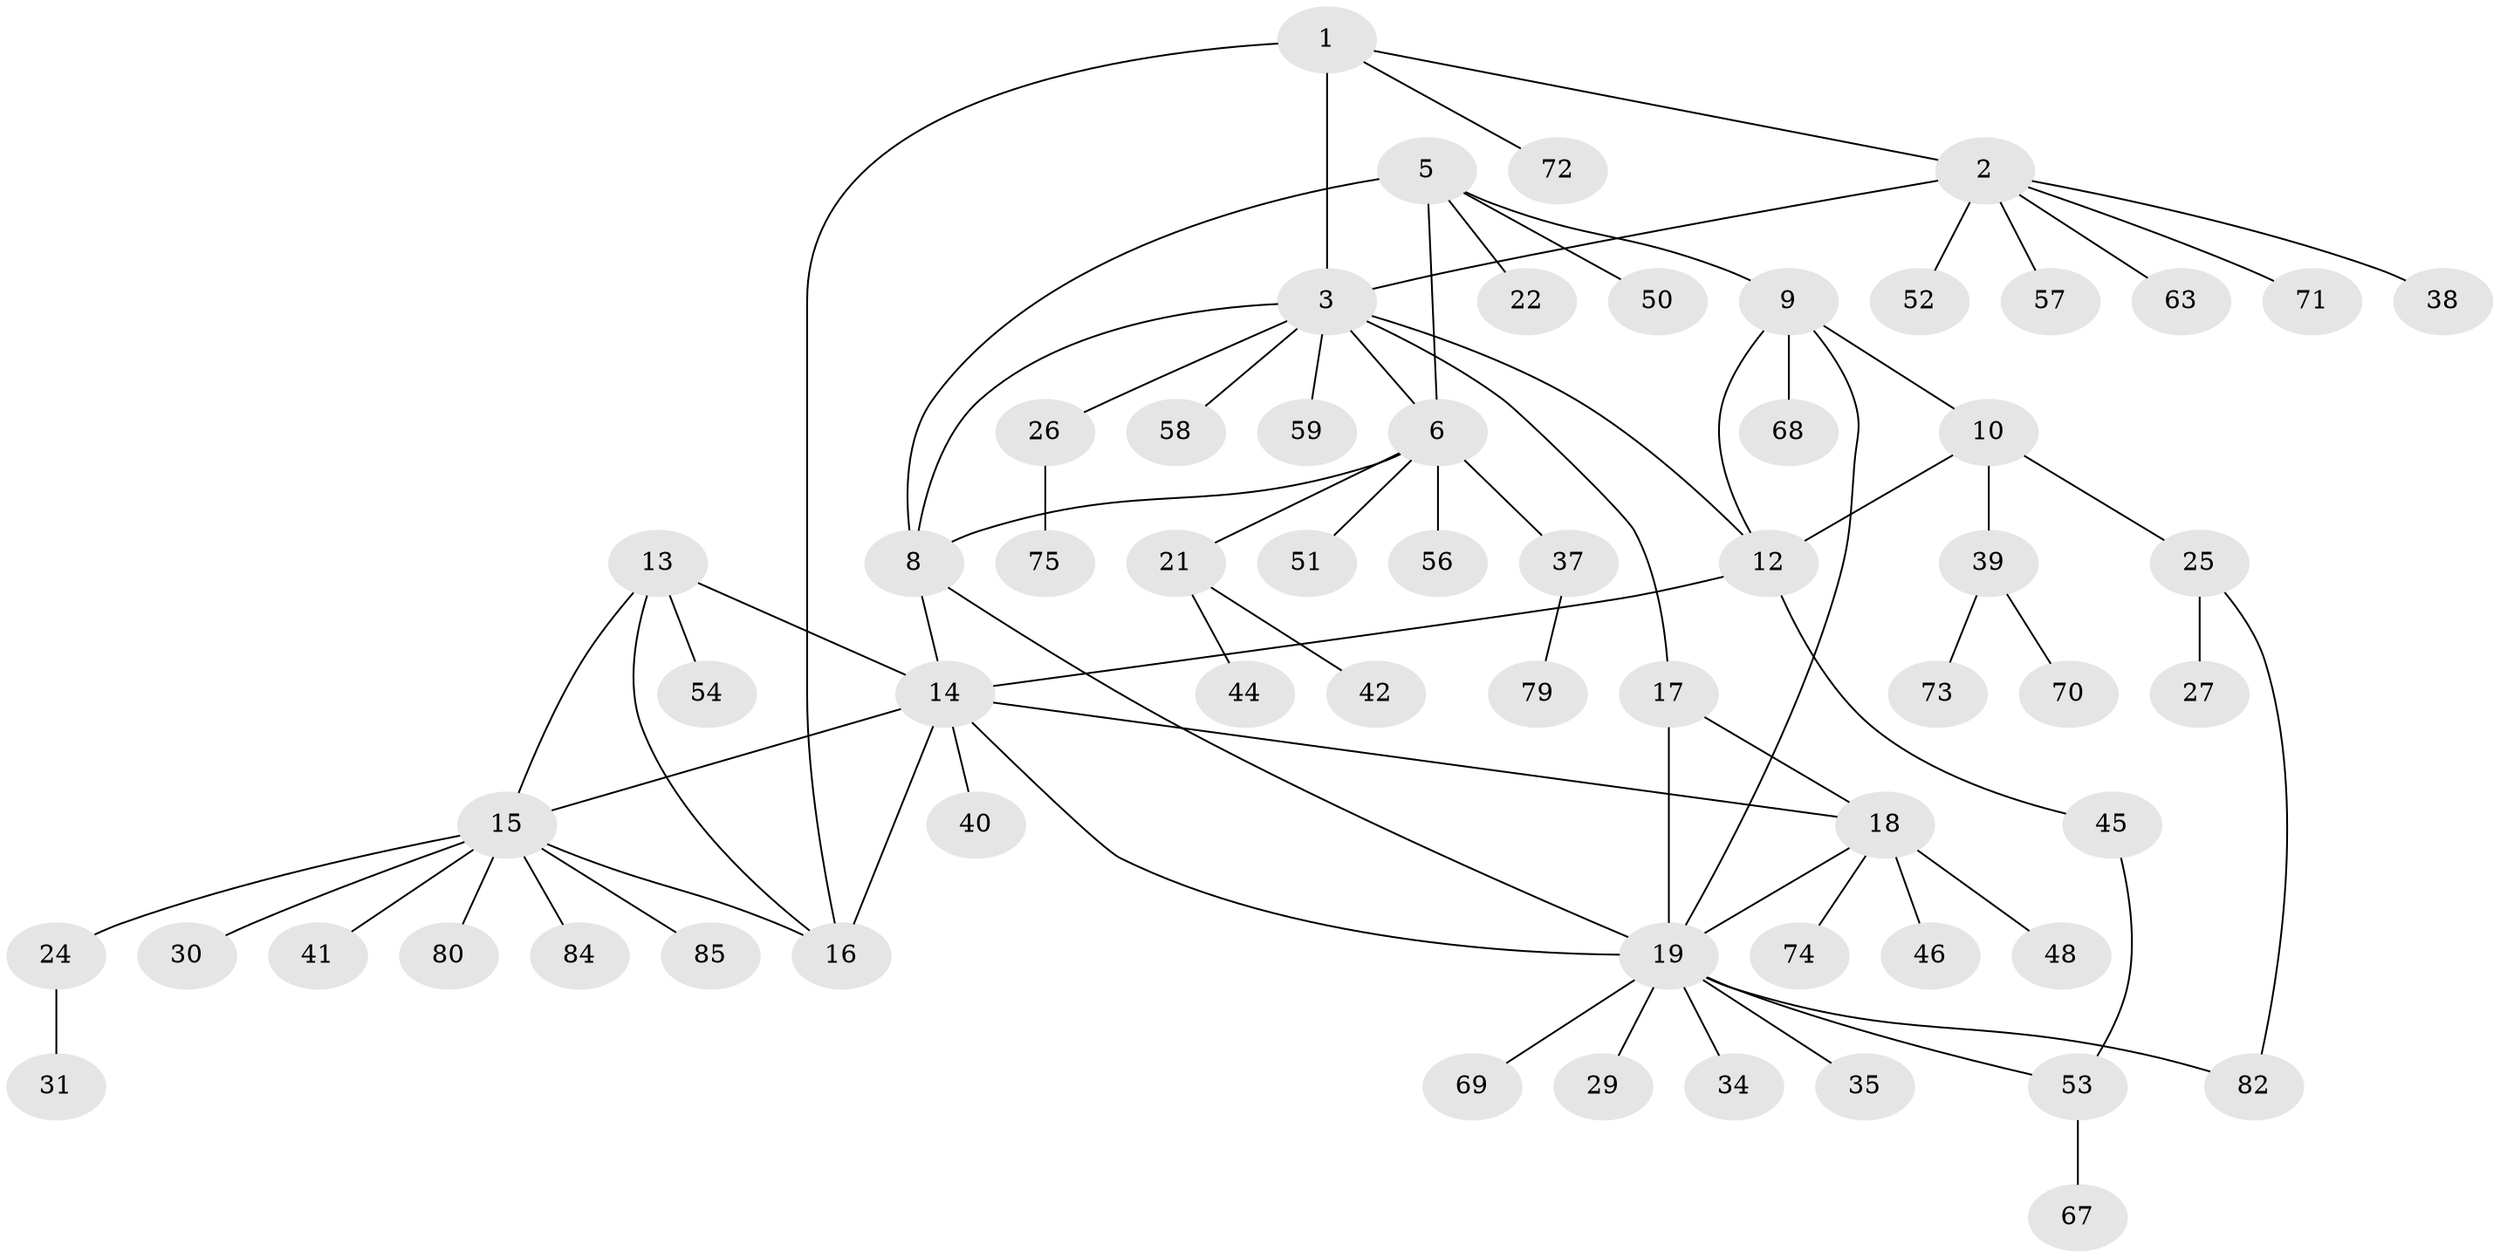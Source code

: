 // original degree distribution, {6: 0.07058823529411765, 8: 0.03529411764705882, 7: 0.023529411764705882, 3: 0.07058823529411765, 5: 0.03529411764705882, 9: 0.011764705882352941, 4: 0.058823529411764705, 11: 0.011764705882352941, 1: 0.5294117647058824, 2: 0.15294117647058825}
// Generated by graph-tools (version 1.1) at 2025/11/02/27/25 16:11:29]
// undirected, 61 vertices, 77 edges
graph export_dot {
graph [start="1"]
  node [color=gray90,style=filled];
  1 [super="+32"];
  2 [super="+33"];
  3 [super="+4"];
  5 [super="+47"];
  6 [super="+7"];
  8 [super="+49"];
  9 [super="+11"];
  10 [super="+23"];
  12;
  13 [super="+64"];
  14 [super="+28"];
  15 [super="+43"];
  16;
  17 [super="+77"];
  18 [super="+36"];
  19 [super="+20"];
  21 [super="+62"];
  22;
  24 [super="+65"];
  25 [super="+60"];
  26 [super="+61"];
  27;
  29;
  30;
  31;
  34;
  35 [super="+66"];
  37 [super="+55"];
  38;
  39 [super="+81"];
  40;
  41;
  42;
  44;
  45 [super="+78"];
  46;
  48;
  50;
  51 [super="+83"];
  52;
  53;
  54;
  56;
  57;
  58;
  59;
  63;
  67;
  68;
  69;
  70;
  71;
  72;
  73;
  74 [super="+76"];
  75;
  79;
  80;
  82;
  84;
  85;
  1 -- 2;
  1 -- 3 [weight=2];
  1 -- 16;
  1 -- 72;
  2 -- 3 [weight=2];
  2 -- 38;
  2 -- 52;
  2 -- 57;
  2 -- 71;
  2 -- 63;
  3 -- 12;
  3 -- 17;
  3 -- 59;
  3 -- 58;
  3 -- 6;
  3 -- 26;
  3 -- 8;
  5 -- 6 [weight=2];
  5 -- 8;
  5 -- 22;
  5 -- 50;
  5 -- 9;
  6 -- 8 [weight=2];
  6 -- 21;
  6 -- 37;
  6 -- 51;
  6 -- 56;
  8 -- 14;
  8 -- 19;
  9 -- 10 [weight=2];
  9 -- 12 [weight=2];
  9 -- 19;
  9 -- 68;
  10 -- 12;
  10 -- 25;
  10 -- 39;
  12 -- 14;
  12 -- 45;
  13 -- 14;
  13 -- 15;
  13 -- 16;
  13 -- 54;
  14 -- 15;
  14 -- 16;
  14 -- 18;
  14 -- 40;
  14 -- 19;
  15 -- 16;
  15 -- 24;
  15 -- 30;
  15 -- 41;
  15 -- 80;
  15 -- 84;
  15 -- 85;
  17 -- 18;
  17 -- 19 [weight=2];
  18 -- 19 [weight=2];
  18 -- 48;
  18 -- 74;
  18 -- 46;
  19 -- 29;
  19 -- 34;
  19 -- 35;
  19 -- 53;
  19 -- 82;
  19 -- 69;
  21 -- 42;
  21 -- 44;
  24 -- 31;
  25 -- 27;
  25 -- 82;
  26 -- 75;
  37 -- 79;
  39 -- 70;
  39 -- 73;
  45 -- 53;
  53 -- 67;
}
